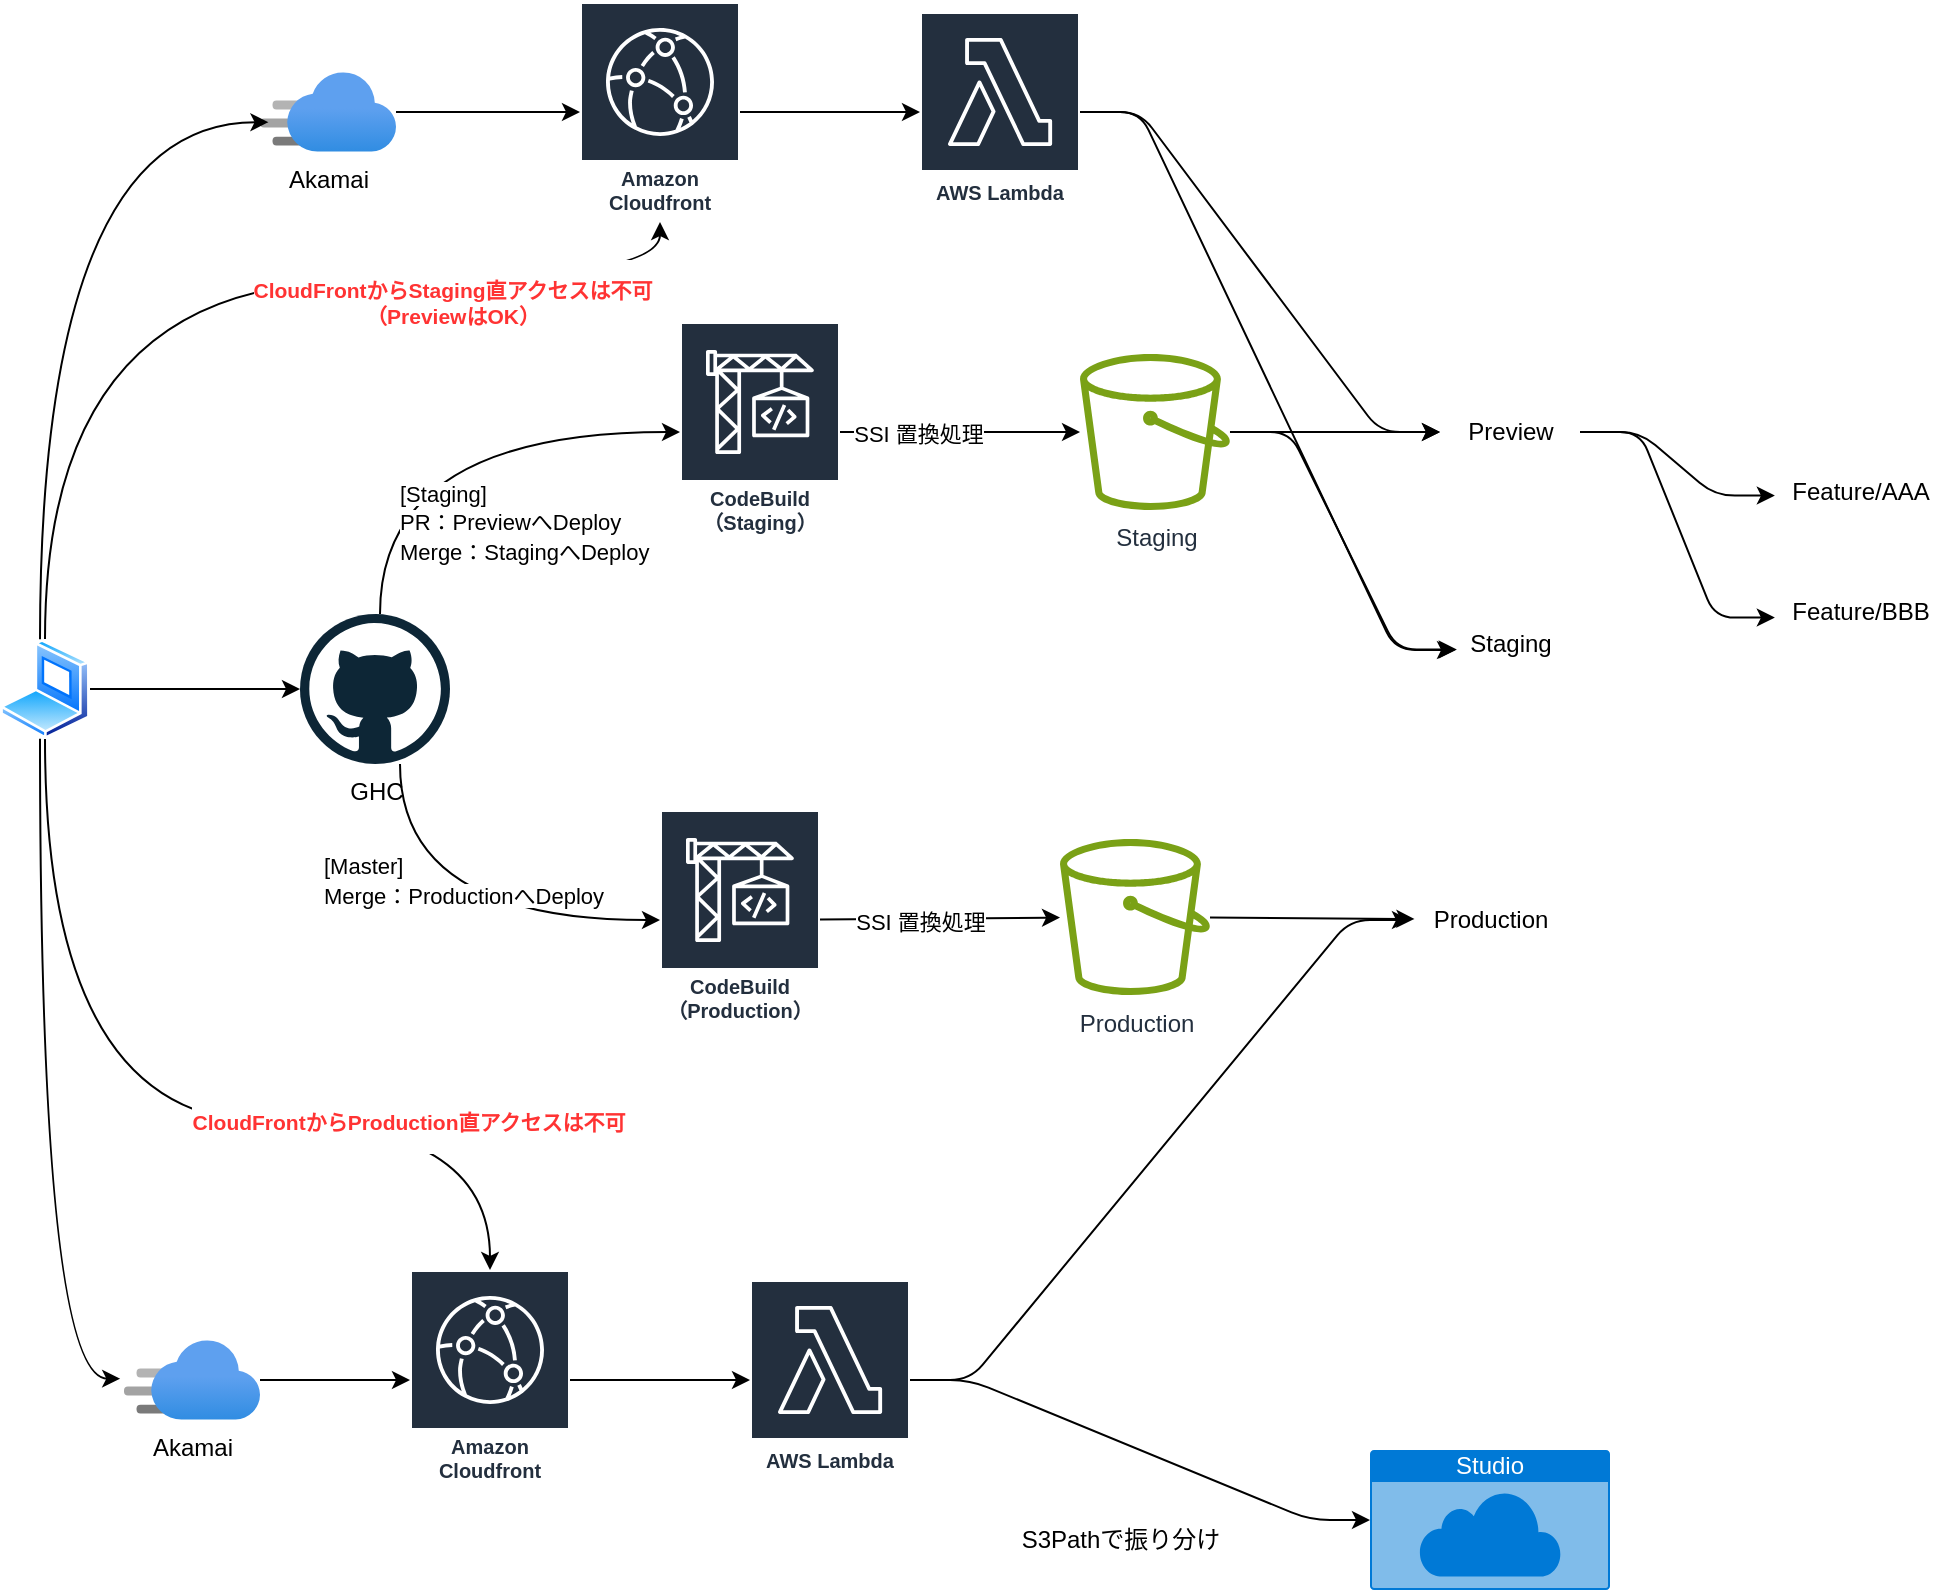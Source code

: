 <mxfile>
    <diagram id="07O1JCXz-YVOLTN7kJdX" name="Page-1">
        <mxGraphModel dx="1345" dy="518" grid="1" gridSize="10" guides="1" tooltips="1" connect="1" arrows="1" fold="1" page="1" pageScale="1" pageWidth="1169" pageHeight="827" math="0" shadow="0">
            <root>
                <mxCell id="0"/>
                <mxCell id="1" parent="0"/>
                <mxCell id="4" style="edgeStyle=orthogonalEdgeStyle;html=1;curved=1;" parent="1" source="2" target="3" edge="1">
                    <mxGeometry relative="1" as="geometry">
                        <Array as="points">
                            <mxPoint x="210" y="225"/>
                        </Array>
                    </mxGeometry>
                </mxCell>
                <mxCell id="10" style="edgeStyle=orthogonalEdgeStyle;html=1;curved=1;" parent="1" source="2" target="9" edge="1">
                    <mxGeometry relative="1" as="geometry">
                        <Array as="points">
                            <mxPoint x="220" y="469"/>
                        </Array>
                    </mxGeometry>
                </mxCell>
                <mxCell id="2" value="GHC" style="dashed=0;outlineConnect=0;html=1;align=center;labelPosition=center;verticalLabelPosition=bottom;verticalAlign=top;shape=mxgraph.weblogos.github" parent="1" vertex="1">
                    <mxGeometry x="170" y="316" width="75" height="75" as="geometry"/>
                </mxCell>
                <mxCell id="8" style="edgeStyle=none;html=1;" parent="1" source="3" target="7" edge="1">
                    <mxGeometry relative="1" as="geometry"/>
                </mxCell>
                <mxCell id="56" value="SSI 置換処理" style="edgeLabel;html=1;align=center;verticalAlign=middle;resizable=0;points=[];" vertex="1" connectable="0" parent="8">
                    <mxGeometry x="-0.357" y="-1" relative="1" as="geometry">
                        <mxPoint as="offset"/>
                    </mxGeometry>
                </mxCell>
                <mxCell id="3" value="CodeBuild（Staging）" style="sketch=0;outlineConnect=0;fontColor=#232F3E;gradientColor=none;strokeColor=#ffffff;fillColor=#232F3E;dashed=0;verticalLabelPosition=middle;verticalAlign=bottom;align=center;html=1;whiteSpace=wrap;fontSize=10;fontStyle=1;spacing=3;shape=mxgraph.aws4.productIcon;prIcon=mxgraph.aws4.codebuild;" parent="1" vertex="1">
                    <mxGeometry x="360" y="170" width="80" height="110" as="geometry"/>
                </mxCell>
                <mxCell id="6" value="Production" style="sketch=0;outlineConnect=0;fontColor=#232F3E;gradientColor=none;fillColor=#7AA116;strokeColor=none;dashed=0;verticalLabelPosition=bottom;verticalAlign=top;align=center;html=1;fontSize=12;fontStyle=0;aspect=fixed;pointerEvents=1;shape=mxgraph.aws4.bucket;" parent="1" vertex="1">
                    <mxGeometry x="550" y="428.5" width="75" height="78" as="geometry"/>
                </mxCell>
                <mxCell id="7" value="Staging" style="sketch=0;outlineConnect=0;fontColor=#232F3E;gradientColor=none;fillColor=#7AA116;strokeColor=none;dashed=0;verticalLabelPosition=bottom;verticalAlign=top;align=center;html=1;fontSize=12;fontStyle=0;aspect=fixed;pointerEvents=1;shape=mxgraph.aws4.bucket;" parent="1" vertex="1">
                    <mxGeometry x="560" y="186" width="75" height="78" as="geometry"/>
                </mxCell>
                <mxCell id="22" style="edgeStyle=none;html=1;" parent="1" source="9" target="6" edge="1">
                    <mxGeometry relative="1" as="geometry"/>
                </mxCell>
                <mxCell id="57" value="SSI 置換処理" style="edgeLabel;html=1;align=center;verticalAlign=middle;resizable=0;points=[];" vertex="1" connectable="0" parent="22">
                    <mxGeometry x="-0.174" y="-1" relative="1" as="geometry">
                        <mxPoint as="offset"/>
                    </mxGeometry>
                </mxCell>
                <mxCell id="9" value="CodeBuild（Production）" style="sketch=0;outlineConnect=0;fontColor=#232F3E;gradientColor=none;strokeColor=#ffffff;fillColor=#232F3E;dashed=0;verticalLabelPosition=middle;verticalAlign=bottom;align=center;html=1;whiteSpace=wrap;fontSize=10;fontStyle=1;spacing=3;shape=mxgraph.aws4.productIcon;prIcon=mxgraph.aws4.codebuild;" parent="1" vertex="1">
                    <mxGeometry x="350" y="414" width="80" height="110" as="geometry"/>
                </mxCell>
                <mxCell id="12" value="&lt;span style=&quot;color: rgb(0, 0, 0); font-size: 11px; background-color: rgb(255, 255, 255);&quot;&gt;[Staging]&lt;/span&gt;&lt;br style=&quot;color: rgb(63, 63, 63); scrollbar-color: rgb(226, 226, 226) rgb(251, 251, 251); font-size: 11px;&quot;&gt;&lt;span style=&quot;color: rgb(0, 0, 0); font-size: 11px; background-color: rgb(255, 255, 255);&quot;&gt;PR：PreviewへDeploy&lt;/span&gt;&lt;br style=&quot;color: rgb(63, 63, 63); scrollbar-color: rgb(226, 226, 226) rgb(251, 251, 251); font-size: 11px;&quot;&gt;&lt;span style=&quot;color: rgb(0, 0, 0); font-size: 11px; background-color: rgb(255, 255, 255);&quot;&gt;Merge：StagingへDeploy&lt;/span&gt;" style="text;html=1;align=left;verticalAlign=middle;resizable=0;points=[];autosize=1;strokeColor=none;fillColor=none;" parent="1" vertex="1">
                    <mxGeometry x="218" y="240" width="150" height="60" as="geometry"/>
                </mxCell>
                <mxCell id="13" value="&lt;span style=&quot;color: rgb(0, 0, 0); font-size: 11px; background-color: rgb(255, 255, 255);&quot;&gt;[Master]&lt;/span&gt;&lt;br style=&quot;color: rgb(63, 63, 63); scrollbar-color: rgb(226, 226, 226) rgb(251, 251, 251); font-size: 11px;&quot;&gt;&lt;span style=&quot;color: rgb(0, 0, 0); font-size: 11px; background-color: rgb(255, 255, 255);&quot;&gt;Merge：ProductionへDeploy&lt;/span&gt;" style="text;html=1;align=left;verticalAlign=middle;resizable=0;points=[];autosize=1;strokeColor=none;fillColor=none;" parent="1" vertex="1">
                    <mxGeometry x="180" y="428.5" width="160" height="40" as="geometry"/>
                </mxCell>
                <mxCell id="14" value="Preview" style="text;html=1;align=center;verticalAlign=middle;resizable=0;points=[];autosize=1;strokeColor=none;fillColor=none;" parent="1" vertex="1">
                    <mxGeometry x="740" y="210" width="70" height="30" as="geometry"/>
                </mxCell>
                <mxCell id="15" value="Staging" style="text;html=1;align=center;verticalAlign=middle;resizable=0;points=[];autosize=1;strokeColor=none;fillColor=none;" parent="1" vertex="1">
                    <mxGeometry x="745" y="316" width="60" height="30" as="geometry"/>
                </mxCell>
                <mxCell id="16" value="Feature/AAA" style="text;html=1;align=center;verticalAlign=middle;resizable=0;points=[];autosize=1;strokeColor=none;fillColor=none;" parent="1" vertex="1">
                    <mxGeometry x="905" y="240" width="90" height="30" as="geometry"/>
                </mxCell>
                <mxCell id="17" value="Feature/BBB" style="text;html=1;align=center;verticalAlign=middle;resizable=0;points=[];autosize=1;strokeColor=none;fillColor=none;" parent="1" vertex="1">
                    <mxGeometry x="905" y="300" width="90" height="30" as="geometry"/>
                </mxCell>
                <mxCell id="18" style="edgeStyle=entityRelationEdgeStyle;html=1;entryX=0.027;entryY=0.56;entryDx=0;entryDy=0;entryPerimeter=0;" parent="1" source="14" target="16" edge="1">
                    <mxGeometry relative="1" as="geometry"/>
                </mxCell>
                <mxCell id="19" style="edgeStyle=entityRelationEdgeStyle;html=1;entryX=0.027;entryY=0.593;entryDx=0;entryDy=0;entryPerimeter=0;" parent="1" source="14" target="17" edge="1">
                    <mxGeometry relative="1" as="geometry"/>
                </mxCell>
                <mxCell id="20" style="edgeStyle=none;html=1;" parent="1" source="7" target="14" edge="1">
                    <mxGeometry relative="1" as="geometry"/>
                </mxCell>
                <mxCell id="21" style="edgeStyle=entityRelationEdgeStyle;html=1;entryX=0.057;entryY=0.593;entryDx=0;entryDy=0;entryPerimeter=0;" parent="1" source="7" target="15" edge="1">
                    <mxGeometry relative="1" as="geometry"/>
                </mxCell>
                <mxCell id="23" value="Production" style="text;html=1;align=center;verticalAlign=middle;resizable=0;points=[];autosize=1;strokeColor=none;fillColor=none;" parent="1" vertex="1">
                    <mxGeometry x="725" y="454" width="80" height="30" as="geometry"/>
                </mxCell>
                <mxCell id="24" style="edgeStyle=none;html=1;entryX=0.028;entryY=0.483;entryDx=0;entryDy=0;entryPerimeter=0;" parent="1" source="6" target="23" edge="1">
                    <mxGeometry relative="1" as="geometry"/>
                </mxCell>
                <mxCell id="32" style="edgeStyle=none;html=1;" parent="1" source="25" target="28" edge="1">
                    <mxGeometry relative="1" as="geometry"/>
                </mxCell>
                <mxCell id="25" value="Amazon Cloudfront" style="sketch=0;outlineConnect=0;fontColor=#232F3E;gradientColor=none;strokeColor=#ffffff;fillColor=#232F3E;dashed=0;verticalLabelPosition=middle;verticalAlign=bottom;align=center;html=1;whiteSpace=wrap;fontSize=10;fontStyle=1;spacing=3;shape=mxgraph.aws4.productIcon;prIcon=mxgraph.aws4.cloudfront;" parent="1" vertex="1">
                    <mxGeometry x="310" y="10" width="80" height="110" as="geometry"/>
                </mxCell>
                <mxCell id="28" value="AWS Lambda" style="sketch=0;outlineConnect=0;fontColor=#232F3E;gradientColor=none;strokeColor=#ffffff;fillColor=#232F3E;dashed=0;verticalLabelPosition=middle;verticalAlign=bottom;align=center;html=1;whiteSpace=wrap;fontSize=10;fontStyle=1;spacing=3;shape=mxgraph.aws4.productIcon;prIcon=mxgraph.aws4.lambda;" parent="1" vertex="1">
                    <mxGeometry x="480" y="15" width="80" height="100" as="geometry"/>
                </mxCell>
                <mxCell id="31" style="edgeStyle=entityRelationEdgeStyle;html=1;" parent="1" source="30" target="25" edge="1">
                    <mxGeometry relative="1" as="geometry"/>
                </mxCell>
                <mxCell id="30" value="Akamai" style="image;aspect=fixed;html=1;points=[];align=center;fontSize=12;image=img/lib/azure2/networking/CDN_Profiles.svg;" parent="1" vertex="1">
                    <mxGeometry x="150" y="45" width="68" height="40" as="geometry"/>
                </mxCell>
                <mxCell id="34" style="edgeStyle=entityRelationEdgeStyle;html=1;" parent="1" source="28" target="14" edge="1">
                    <mxGeometry relative="1" as="geometry">
                        <mxPoint x="750" y="185" as="targetPoint"/>
                    </mxGeometry>
                </mxCell>
                <mxCell id="38" style="edgeStyle=none;html=1;" parent="1" source="39" target="40" edge="1">
                    <mxGeometry relative="1" as="geometry"/>
                </mxCell>
                <mxCell id="39" value="Amazon Cloudfront" style="sketch=0;outlineConnect=0;fontColor=#232F3E;gradientColor=none;strokeColor=#ffffff;fillColor=#232F3E;dashed=0;verticalLabelPosition=middle;verticalAlign=bottom;align=center;html=1;whiteSpace=wrap;fontSize=10;fontStyle=1;spacing=3;shape=mxgraph.aws4.productIcon;prIcon=mxgraph.aws4.cloudfront;" parent="1" vertex="1">
                    <mxGeometry x="225" y="644" width="80" height="110" as="geometry"/>
                </mxCell>
                <mxCell id="47" style="edgeStyle=entityRelationEdgeStyle;html=1;" parent="1" source="40" target="23" edge="1">
                    <mxGeometry relative="1" as="geometry"/>
                </mxCell>
                <mxCell id="40" value="AWS Lambda" style="sketch=0;outlineConnect=0;fontColor=#232F3E;gradientColor=none;strokeColor=#ffffff;fillColor=#232F3E;dashed=0;verticalLabelPosition=middle;verticalAlign=bottom;align=center;html=1;whiteSpace=wrap;fontSize=10;fontStyle=1;spacing=3;shape=mxgraph.aws4.productIcon;prIcon=mxgraph.aws4.lambda;" parent="1" vertex="1">
                    <mxGeometry x="395" y="649" width="80" height="100" as="geometry"/>
                </mxCell>
                <mxCell id="41" style="edgeStyle=entityRelationEdgeStyle;html=1;" parent="1" source="42" target="39" edge="1">
                    <mxGeometry relative="1" as="geometry"/>
                </mxCell>
                <mxCell id="42" value="Akamai" style="image;aspect=fixed;html=1;points=[];align=center;fontSize=12;image=img/lib/azure2/networking/CDN_Profiles.svg;" parent="1" vertex="1">
                    <mxGeometry x="82" y="679" width="68" height="40" as="geometry"/>
                </mxCell>
                <mxCell id="43" value="Studio" style="html=1;whiteSpace=wrap;strokeColor=none;fillColor=#0079D6;labelPosition=center;verticalLabelPosition=middle;verticalAlign=top;align=center;fontSize=12;outlineConnect=0;spacingTop=-6;fontColor=#FFFFFF;sketch=0;shape=mxgraph.sitemap.cloud;" parent="1" vertex="1">
                    <mxGeometry x="705" y="734" width="120" height="70" as="geometry"/>
                </mxCell>
                <mxCell id="44" style="edgeStyle=entityRelationEdgeStyle;html=1;entryX=0;entryY=0.5;entryDx=0;entryDy=0;entryPerimeter=0;" parent="1" source="40" target="43" edge="1">
                    <mxGeometry relative="1" as="geometry"/>
                </mxCell>
                <mxCell id="45" value="S3Pathで振り分け" style="text;html=1;align=center;verticalAlign=middle;resizable=0;points=[];autosize=1;strokeColor=none;fillColor=none;" parent="1" vertex="1">
                    <mxGeometry x="520" y="764" width="120" height="30" as="geometry"/>
                </mxCell>
                <mxCell id="46" style="edgeStyle=entityRelationEdgeStyle;html=1;entryX=0.042;entryY=0.6;entryDx=0;entryDy=0;entryPerimeter=0;" parent="1" source="28" target="15" edge="1">
                    <mxGeometry relative="1" as="geometry"/>
                </mxCell>
                <mxCell id="50" style="edgeStyle=orthogonalEdgeStyle;html=1;curved=1;" parent="1" source="48" target="25" edge="1">
                    <mxGeometry relative="1" as="geometry">
                        <Array as="points">
                            <mxPoint x="42" y="150"/>
                            <mxPoint x="350" y="150"/>
                        </Array>
                    </mxGeometry>
                </mxCell>
                <mxCell id="51" value="&lt;h2&gt;&lt;font style=&quot;color: rgb(255, 51, 51);&quot;&gt;CloudFrontからStaging直アクセスは不可&lt;br&gt;（PreviewはOK）&lt;/font&gt;&lt;/h2&gt;" style="edgeLabel;html=1;align=center;verticalAlign=middle;resizable=0;points=[];fontSize=7;" parent="50" vertex="1" connectable="0">
                    <mxGeometry x="-0.091" y="4" relative="1" as="geometry">
                        <mxPoint x="147" y="14" as="offset"/>
                    </mxGeometry>
                </mxCell>
                <mxCell id="53" style="edgeStyle=orthogonalEdgeStyle;html=1;curved=1;" parent="1" source="48" target="39" edge="1">
                    <mxGeometry relative="1" as="geometry">
                        <Array as="points">
                            <mxPoint x="42" y="570"/>
                            <mxPoint x="265" y="570"/>
                        </Array>
                    </mxGeometry>
                </mxCell>
                <mxCell id="54" value="&lt;h2 style=&quot;color: rgb(63, 63, 63); scrollbar-color: rgb(226, 226, 226) rgb(251, 251, 251);&quot;&gt;&lt;font style=&quot;scrollbar-color: rgb(226, 226, 226) rgb(251, 251, 251); color: rgb(255, 51, 51);&quot;&gt;CloudFrontからProduction直アクセスは不可&lt;/font&gt;&lt;/h2&gt;" style="edgeLabel;html=1;align=center;verticalAlign=middle;resizable=0;points=[];fontSize=7;" parent="53" vertex="1" connectable="0">
                    <mxGeometry x="0.168" y="4" relative="1" as="geometry">
                        <mxPoint x="88" y="4" as="offset"/>
                    </mxGeometry>
                </mxCell>
                <mxCell id="55" style="edgeStyle=none;html=1;" parent="1" source="48" target="2" edge="1">
                    <mxGeometry relative="1" as="geometry"/>
                </mxCell>
                <mxCell id="48" value="" style="image;aspect=fixed;perimeter=ellipsePerimeter;html=1;align=center;shadow=0;dashed=0;spacingTop=3;image=img/lib/active_directory/laptop_client.svg;" parent="1" vertex="1">
                    <mxGeometry x="20" y="328.5" width="45" height="50" as="geometry"/>
                </mxCell>
                <mxCell id="49" style="edgeStyle=orthogonalEdgeStyle;html=1;entryX=0.062;entryY=0.627;entryDx=0;entryDy=0;entryPerimeter=0;curved=1;" parent="1" source="48" target="30" edge="1">
                    <mxGeometry relative="1" as="geometry">
                        <Array as="points">
                            <mxPoint x="40" y="70"/>
                        </Array>
                    </mxGeometry>
                </mxCell>
                <mxCell id="52" style="edgeStyle=orthogonalEdgeStyle;html=1;entryX=-0.028;entryY=0.483;entryDx=0;entryDy=0;entryPerimeter=0;curved=1;" parent="1" source="48" target="42" edge="1">
                    <mxGeometry relative="1" as="geometry">
                        <Array as="points">
                            <mxPoint x="40" y="698"/>
                        </Array>
                    </mxGeometry>
                </mxCell>
            </root>
        </mxGraphModel>
    </diagram>
</mxfile>